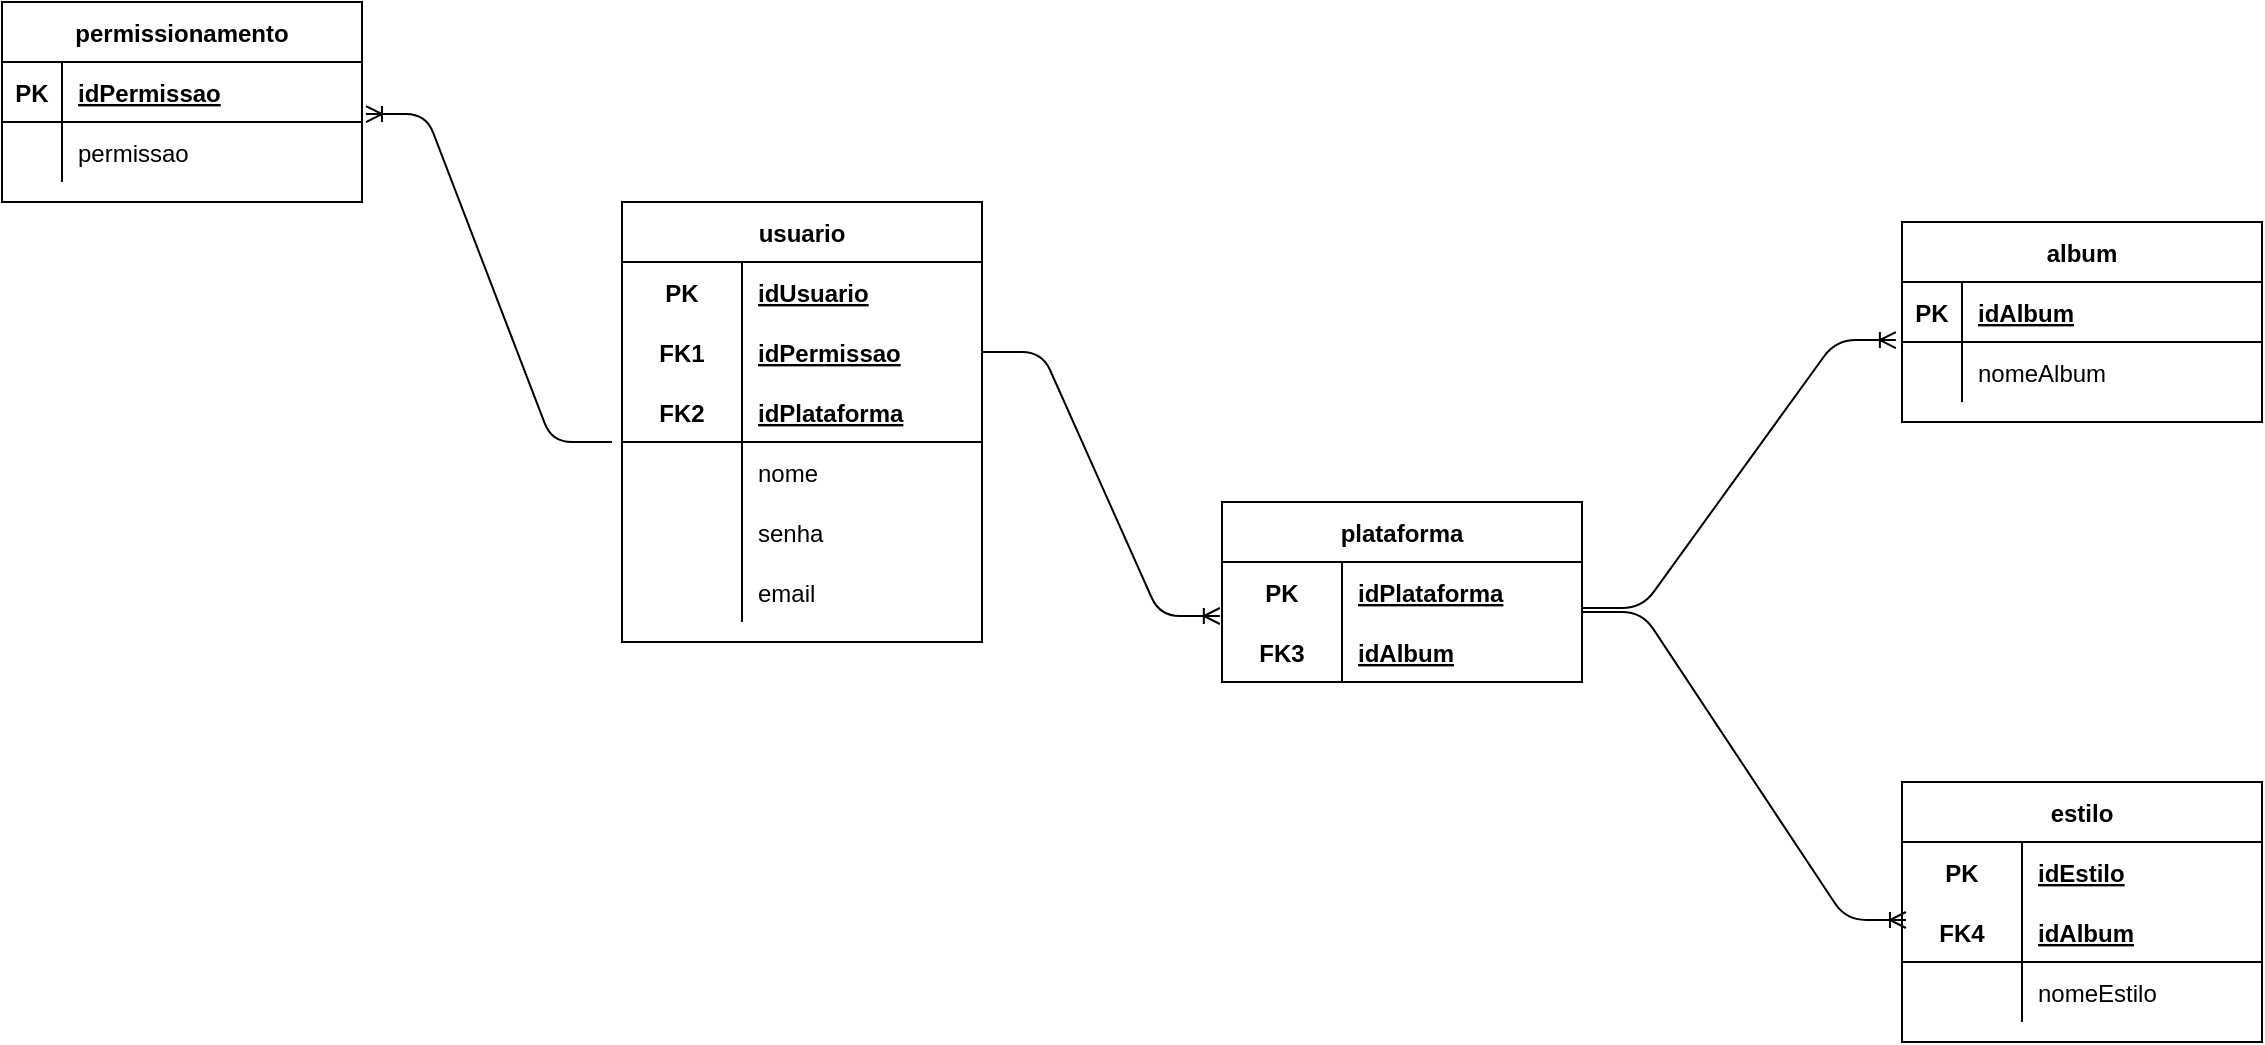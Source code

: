 <mxfile version="14.9.5" type="google"><diagram id="TOGCYDcmTYNpxr7yCxp5" name="Page-1"><mxGraphModel dx="2208" dy="764" grid="1" gridSize="10" guides="1" tooltips="1" connect="1" arrows="1" fold="1" page="1" pageScale="1" pageWidth="827" pageHeight="1169" math="0" shadow="0"><root><mxCell id="0"/><mxCell id="1" parent="0"/><mxCell id="i9k6ZY2T798Q9DZWqqRR-5" value="usuario" style="shape=table;startSize=30;container=1;collapsible=1;childLayout=tableLayout;fixedRows=1;rowLines=0;fontStyle=1;align=center;resizeLast=1;" vertex="1" parent="1"><mxGeometry x="20" y="140" width="180" height="220" as="geometry"/></mxCell><mxCell id="i9k6ZY2T798Q9DZWqqRR-6" value="" style="shape=partialRectangle;collapsible=0;dropTarget=0;pointerEvents=0;fillColor=none;top=0;left=0;bottom=0;right=0;points=[[0,0.5],[1,0.5]];portConstraint=eastwest;" vertex="1" parent="i9k6ZY2T798Q9DZWqqRR-5"><mxGeometry y="30" width="180" height="30" as="geometry"/></mxCell><mxCell id="i9k6ZY2T798Q9DZWqqRR-7" value="PK" style="shape=partialRectangle;connectable=0;fillColor=none;top=0;left=0;bottom=0;right=0;fontStyle=1;overflow=hidden;" vertex="1" parent="i9k6ZY2T798Q9DZWqqRR-6"><mxGeometry width="60" height="30" as="geometry"/></mxCell><mxCell id="i9k6ZY2T798Q9DZWqqRR-8" value="idUsuario" style="shape=partialRectangle;connectable=0;fillColor=none;top=0;left=0;bottom=0;right=0;align=left;spacingLeft=6;fontStyle=5;overflow=hidden;" vertex="1" parent="i9k6ZY2T798Q9DZWqqRR-6"><mxGeometry x="60" width="120" height="30" as="geometry"/></mxCell><mxCell id="i9k6ZY2T798Q9DZWqqRR-40" value="" style="shape=partialRectangle;collapsible=0;dropTarget=0;pointerEvents=0;fillColor=none;top=0;left=0;bottom=0;right=0;points=[[0,0.5],[1,0.5]];portConstraint=eastwest;" vertex="1" parent="i9k6ZY2T798Q9DZWqqRR-5"><mxGeometry y="60" width="180" height="30" as="geometry"/></mxCell><mxCell id="i9k6ZY2T798Q9DZWqqRR-41" value="FK1" style="shape=partialRectangle;connectable=0;fillColor=none;top=0;left=0;bottom=0;right=0;fontStyle=1;overflow=hidden;" vertex="1" parent="i9k6ZY2T798Q9DZWqqRR-40"><mxGeometry width="60" height="30" as="geometry"/></mxCell><mxCell id="i9k6ZY2T798Q9DZWqqRR-42" value="idPermissao" style="shape=partialRectangle;connectable=0;fillColor=none;top=0;left=0;bottom=0;right=0;align=left;spacingLeft=6;fontStyle=5;overflow=hidden;" vertex="1" parent="i9k6ZY2T798Q9DZWqqRR-40"><mxGeometry x="60" width="120" height="30" as="geometry"/></mxCell><mxCell id="i9k6ZY2T798Q9DZWqqRR-43" value="" style="shape=partialRectangle;collapsible=0;dropTarget=0;pointerEvents=0;fillColor=none;top=0;left=0;bottom=1;right=0;points=[[0,0.5],[1,0.5]];portConstraint=eastwest;" vertex="1" parent="i9k6ZY2T798Q9DZWqqRR-5"><mxGeometry y="90" width="180" height="30" as="geometry"/></mxCell><mxCell id="i9k6ZY2T798Q9DZWqqRR-44" value="FK2" style="shape=partialRectangle;connectable=0;fillColor=none;top=0;left=0;bottom=0;right=0;fontStyle=1;overflow=hidden;" vertex="1" parent="i9k6ZY2T798Q9DZWqqRR-43"><mxGeometry width="60" height="30" as="geometry"/></mxCell><mxCell id="i9k6ZY2T798Q9DZWqqRR-45" value="idPlataforma" style="shape=partialRectangle;connectable=0;fillColor=none;top=0;left=0;bottom=0;right=0;align=left;spacingLeft=6;fontStyle=5;overflow=hidden;" vertex="1" parent="i9k6ZY2T798Q9DZWqqRR-43"><mxGeometry x="60" width="120" height="30" as="geometry"/></mxCell><mxCell id="i9k6ZY2T798Q9DZWqqRR-46" value="" style="shape=partialRectangle;collapsible=0;dropTarget=0;pointerEvents=0;fillColor=none;top=0;left=0;bottom=0;right=0;points=[[0,0.5],[1,0.5]];portConstraint=eastwest;" vertex="1" parent="i9k6ZY2T798Q9DZWqqRR-5"><mxGeometry y="120" width="180" height="30" as="geometry"/></mxCell><mxCell id="i9k6ZY2T798Q9DZWqqRR-47" value="" style="shape=partialRectangle;connectable=0;fillColor=none;top=0;left=0;bottom=0;right=0;editable=1;overflow=hidden;" vertex="1" parent="i9k6ZY2T798Q9DZWqqRR-46"><mxGeometry width="60" height="30" as="geometry"/></mxCell><mxCell id="i9k6ZY2T798Q9DZWqqRR-48" value="nome" style="shape=partialRectangle;connectable=0;fillColor=none;top=0;left=0;bottom=0;right=0;align=left;spacingLeft=6;overflow=hidden;" vertex="1" parent="i9k6ZY2T798Q9DZWqqRR-46"><mxGeometry x="60" width="120" height="30" as="geometry"/></mxCell><mxCell id="i9k6ZY2T798Q9DZWqqRR-49" value="" style="shape=partialRectangle;collapsible=0;dropTarget=0;pointerEvents=0;fillColor=none;top=0;left=0;bottom=0;right=0;points=[[0,0.5],[1,0.5]];portConstraint=eastwest;" vertex="1" parent="i9k6ZY2T798Q9DZWqqRR-5"><mxGeometry y="150" width="180" height="30" as="geometry"/></mxCell><mxCell id="i9k6ZY2T798Q9DZWqqRR-50" value="" style="shape=partialRectangle;connectable=0;fillColor=none;top=0;left=0;bottom=0;right=0;editable=1;overflow=hidden;" vertex="1" parent="i9k6ZY2T798Q9DZWqqRR-49"><mxGeometry width="60" height="30" as="geometry"/></mxCell><mxCell id="i9k6ZY2T798Q9DZWqqRR-51" value="senha" style="shape=partialRectangle;connectable=0;fillColor=none;top=0;left=0;bottom=0;right=0;align=left;spacingLeft=6;overflow=hidden;" vertex="1" parent="i9k6ZY2T798Q9DZWqqRR-49"><mxGeometry x="60" width="120" height="30" as="geometry"/></mxCell><mxCell id="i9k6ZY2T798Q9DZWqqRR-52" value="" style="shape=partialRectangle;collapsible=0;dropTarget=0;pointerEvents=0;fillColor=none;top=0;left=0;bottom=0;right=0;points=[[0,0.5],[1,0.5]];portConstraint=eastwest;" vertex="1" parent="i9k6ZY2T798Q9DZWqqRR-5"><mxGeometry y="180" width="180" height="30" as="geometry"/></mxCell><mxCell id="i9k6ZY2T798Q9DZWqqRR-53" value="" style="shape=partialRectangle;connectable=0;fillColor=none;top=0;left=0;bottom=0;right=0;editable=1;overflow=hidden;" vertex="1" parent="i9k6ZY2T798Q9DZWqqRR-52"><mxGeometry width="60" height="30" as="geometry"/></mxCell><mxCell id="i9k6ZY2T798Q9DZWqqRR-54" value="email" style="shape=partialRectangle;connectable=0;fillColor=none;top=0;left=0;bottom=0;right=0;align=left;spacingLeft=6;overflow=hidden;" vertex="1" parent="i9k6ZY2T798Q9DZWqqRR-52"><mxGeometry x="60" width="120" height="30" as="geometry"/></mxCell><mxCell id="i9k6ZY2T798Q9DZWqqRR-68" value="plataforma" style="shape=table;startSize=30;container=1;collapsible=1;childLayout=tableLayout;fixedRows=1;rowLines=0;fontStyle=1;align=center;resizeLast=1;" vertex="1" parent="1"><mxGeometry x="320" y="290" width="180" height="90" as="geometry"/></mxCell><mxCell id="i9k6ZY2T798Q9DZWqqRR-69" value="" style="shape=partialRectangle;collapsible=0;dropTarget=0;pointerEvents=0;fillColor=none;top=0;left=0;bottom=0;right=0;points=[[0,0.5],[1,0.5]];portConstraint=eastwest;" vertex="1" parent="i9k6ZY2T798Q9DZWqqRR-68"><mxGeometry y="30" width="180" height="30" as="geometry"/></mxCell><mxCell id="i9k6ZY2T798Q9DZWqqRR-70" value="PK" style="shape=partialRectangle;connectable=0;fillColor=none;top=0;left=0;bottom=0;right=0;fontStyle=1;overflow=hidden;" vertex="1" parent="i9k6ZY2T798Q9DZWqqRR-69"><mxGeometry width="60" height="30" as="geometry"/></mxCell><mxCell id="i9k6ZY2T798Q9DZWqqRR-71" value="idPlataforma" style="shape=partialRectangle;connectable=0;fillColor=none;top=0;left=0;bottom=0;right=0;align=left;spacingLeft=6;fontStyle=5;overflow=hidden;" vertex="1" parent="i9k6ZY2T798Q9DZWqqRR-69"><mxGeometry x="60" width="120" height="30" as="geometry"/></mxCell><mxCell id="i9k6ZY2T798Q9DZWqqRR-72" value="" style="shape=partialRectangle;collapsible=0;dropTarget=0;pointerEvents=0;fillColor=none;top=0;left=0;bottom=1;right=0;points=[[0,0.5],[1,0.5]];portConstraint=eastwest;" vertex="1" parent="i9k6ZY2T798Q9DZWqqRR-68"><mxGeometry y="60" width="180" height="30" as="geometry"/></mxCell><mxCell id="i9k6ZY2T798Q9DZWqqRR-73" value="FK3" style="shape=partialRectangle;connectable=0;fillColor=none;top=0;left=0;bottom=0;right=0;fontStyle=1;overflow=hidden;" vertex="1" parent="i9k6ZY2T798Q9DZWqqRR-72"><mxGeometry width="60" height="30" as="geometry"/></mxCell><mxCell id="i9k6ZY2T798Q9DZWqqRR-74" value="idAlbum" style="shape=partialRectangle;connectable=0;fillColor=none;top=0;left=0;bottom=0;right=0;align=left;spacingLeft=6;fontStyle=5;overflow=hidden;" vertex="1" parent="i9k6ZY2T798Q9DZWqqRR-72"><mxGeometry x="60" width="120" height="30" as="geometry"/></mxCell><mxCell id="i9k6ZY2T798Q9DZWqqRR-94" value="permissionamento" style="shape=table;startSize=30;container=1;collapsible=1;childLayout=tableLayout;fixedRows=1;rowLines=0;fontStyle=1;align=center;resizeLast=1;" vertex="1" parent="1"><mxGeometry x="-290" y="40" width="180" height="100" as="geometry"/></mxCell><mxCell id="i9k6ZY2T798Q9DZWqqRR-95" value="" style="shape=partialRectangle;collapsible=0;dropTarget=0;pointerEvents=0;fillColor=none;top=0;left=0;bottom=1;right=0;points=[[0,0.5],[1,0.5]];portConstraint=eastwest;" vertex="1" parent="i9k6ZY2T798Q9DZWqqRR-94"><mxGeometry y="30" width="180" height="30" as="geometry"/></mxCell><mxCell id="i9k6ZY2T798Q9DZWqqRR-96" value="PK" style="shape=partialRectangle;connectable=0;fillColor=none;top=0;left=0;bottom=0;right=0;fontStyle=1;overflow=hidden;" vertex="1" parent="i9k6ZY2T798Q9DZWqqRR-95"><mxGeometry width="30" height="30" as="geometry"/></mxCell><mxCell id="i9k6ZY2T798Q9DZWqqRR-97" value="idPermissao" style="shape=partialRectangle;connectable=0;fillColor=none;top=0;left=0;bottom=0;right=0;align=left;spacingLeft=6;fontStyle=5;overflow=hidden;" vertex="1" parent="i9k6ZY2T798Q9DZWqqRR-95"><mxGeometry x="30" width="150" height="30" as="geometry"/></mxCell><mxCell id="i9k6ZY2T798Q9DZWqqRR-98" value="" style="shape=partialRectangle;collapsible=0;dropTarget=0;pointerEvents=0;fillColor=none;top=0;left=0;bottom=0;right=0;points=[[0,0.5],[1,0.5]];portConstraint=eastwest;" vertex="1" parent="i9k6ZY2T798Q9DZWqqRR-94"><mxGeometry y="60" width="180" height="30" as="geometry"/></mxCell><mxCell id="i9k6ZY2T798Q9DZWqqRR-99" value="" style="shape=partialRectangle;connectable=0;fillColor=none;top=0;left=0;bottom=0;right=0;editable=1;overflow=hidden;" vertex="1" parent="i9k6ZY2T798Q9DZWqqRR-98"><mxGeometry width="30" height="30" as="geometry"/></mxCell><mxCell id="i9k6ZY2T798Q9DZWqqRR-100" value="permissao" style="shape=partialRectangle;connectable=0;fillColor=none;top=0;left=0;bottom=0;right=0;align=left;spacingLeft=6;overflow=hidden;" vertex="1" parent="i9k6ZY2T798Q9DZWqqRR-98"><mxGeometry x="30" width="150" height="30" as="geometry"/></mxCell><mxCell id="i9k6ZY2T798Q9DZWqqRR-107" value="estilo" style="shape=table;startSize=30;container=1;collapsible=1;childLayout=tableLayout;fixedRows=1;rowLines=0;fontStyle=1;align=center;resizeLast=1;" vertex="1" parent="1"><mxGeometry x="660" y="430" width="180" height="130" as="geometry"/></mxCell><mxCell id="i9k6ZY2T798Q9DZWqqRR-108" value="" style="shape=partialRectangle;collapsible=0;dropTarget=0;pointerEvents=0;fillColor=none;top=0;left=0;bottom=0;right=0;points=[[0,0.5],[1,0.5]];portConstraint=eastwest;" vertex="1" parent="i9k6ZY2T798Q9DZWqqRR-107"><mxGeometry y="30" width="180" height="30" as="geometry"/></mxCell><mxCell id="i9k6ZY2T798Q9DZWqqRR-109" value="PK" style="shape=partialRectangle;connectable=0;fillColor=none;top=0;left=0;bottom=0;right=0;fontStyle=1;overflow=hidden;" vertex="1" parent="i9k6ZY2T798Q9DZWqqRR-108"><mxGeometry width="60" height="30" as="geometry"/></mxCell><mxCell id="i9k6ZY2T798Q9DZWqqRR-110" value="idEstilo" style="shape=partialRectangle;connectable=0;fillColor=none;top=0;left=0;bottom=0;right=0;align=left;spacingLeft=6;fontStyle=5;overflow=hidden;" vertex="1" parent="i9k6ZY2T798Q9DZWqqRR-108"><mxGeometry x="60" width="120" height="30" as="geometry"/></mxCell><mxCell id="i9k6ZY2T798Q9DZWqqRR-111" value="" style="shape=partialRectangle;collapsible=0;dropTarget=0;pointerEvents=0;fillColor=none;top=0;left=0;bottom=1;right=0;points=[[0,0.5],[1,0.5]];portConstraint=eastwest;" vertex="1" parent="i9k6ZY2T798Q9DZWqqRR-107"><mxGeometry y="60" width="180" height="30" as="geometry"/></mxCell><mxCell id="i9k6ZY2T798Q9DZWqqRR-112" value="FK4" style="shape=partialRectangle;connectable=0;fillColor=none;top=0;left=0;bottom=0;right=0;fontStyle=1;overflow=hidden;" vertex="1" parent="i9k6ZY2T798Q9DZWqqRR-111"><mxGeometry width="60" height="30" as="geometry"/></mxCell><mxCell id="i9k6ZY2T798Q9DZWqqRR-113" value="idAlbum" style="shape=partialRectangle;connectable=0;fillColor=none;top=0;left=0;bottom=0;right=0;align=left;spacingLeft=6;fontStyle=5;overflow=hidden;" vertex="1" parent="i9k6ZY2T798Q9DZWqqRR-111"><mxGeometry x="60" width="120" height="30" as="geometry"/></mxCell><mxCell id="i9k6ZY2T798Q9DZWqqRR-114" value="" style="shape=partialRectangle;collapsible=0;dropTarget=0;pointerEvents=0;fillColor=none;top=0;left=0;bottom=0;right=0;points=[[0,0.5],[1,0.5]];portConstraint=eastwest;" vertex="1" parent="i9k6ZY2T798Q9DZWqqRR-107"><mxGeometry y="90" width="180" height="30" as="geometry"/></mxCell><mxCell id="i9k6ZY2T798Q9DZWqqRR-115" value="" style="shape=partialRectangle;connectable=0;fillColor=none;top=0;left=0;bottom=0;right=0;editable=1;overflow=hidden;" vertex="1" parent="i9k6ZY2T798Q9DZWqqRR-114"><mxGeometry width="60" height="30" as="geometry"/></mxCell><mxCell id="i9k6ZY2T798Q9DZWqqRR-116" value="nomeEstilo" style="shape=partialRectangle;connectable=0;fillColor=none;top=0;left=0;bottom=0;right=0;align=left;spacingLeft=6;overflow=hidden;" vertex="1" parent="i9k6ZY2T798Q9DZWqqRR-114"><mxGeometry x="60" width="120" height="30" as="geometry"/></mxCell><mxCell id="i9k6ZY2T798Q9DZWqqRR-120" value="album" style="shape=table;startSize=30;container=1;collapsible=1;childLayout=tableLayout;fixedRows=1;rowLines=0;fontStyle=1;align=center;resizeLast=1;" vertex="1" parent="1"><mxGeometry x="660" y="150" width="180" height="100" as="geometry"/></mxCell><mxCell id="i9k6ZY2T798Q9DZWqqRR-121" value="" style="shape=partialRectangle;collapsible=0;dropTarget=0;pointerEvents=0;fillColor=none;top=0;left=0;bottom=1;right=0;points=[[0,0.5],[1,0.5]];portConstraint=eastwest;" vertex="1" parent="i9k6ZY2T798Q9DZWqqRR-120"><mxGeometry y="30" width="180" height="30" as="geometry"/></mxCell><mxCell id="i9k6ZY2T798Q9DZWqqRR-122" value="PK" style="shape=partialRectangle;connectable=0;fillColor=none;top=0;left=0;bottom=0;right=0;fontStyle=1;overflow=hidden;" vertex="1" parent="i9k6ZY2T798Q9DZWqqRR-121"><mxGeometry width="30" height="30" as="geometry"/></mxCell><mxCell id="i9k6ZY2T798Q9DZWqqRR-123" value="idAlbum" style="shape=partialRectangle;connectable=0;fillColor=none;top=0;left=0;bottom=0;right=0;align=left;spacingLeft=6;fontStyle=5;overflow=hidden;" vertex="1" parent="i9k6ZY2T798Q9DZWqqRR-121"><mxGeometry x="30" width="150" height="30" as="geometry"/></mxCell><mxCell id="i9k6ZY2T798Q9DZWqqRR-124" value="" style="shape=partialRectangle;collapsible=0;dropTarget=0;pointerEvents=0;fillColor=none;top=0;left=0;bottom=0;right=0;points=[[0,0.5],[1,0.5]];portConstraint=eastwest;" vertex="1" parent="i9k6ZY2T798Q9DZWqqRR-120"><mxGeometry y="60" width="180" height="30" as="geometry"/></mxCell><mxCell id="i9k6ZY2T798Q9DZWqqRR-125" value="" style="shape=partialRectangle;connectable=0;fillColor=none;top=0;left=0;bottom=0;right=0;editable=1;overflow=hidden;" vertex="1" parent="i9k6ZY2T798Q9DZWqqRR-124"><mxGeometry width="30" height="30" as="geometry"/></mxCell><mxCell id="i9k6ZY2T798Q9DZWqqRR-126" value="nomeAlbum" style="shape=partialRectangle;connectable=0;fillColor=none;top=0;left=0;bottom=0;right=0;align=left;spacingLeft=6;overflow=hidden;" vertex="1" parent="i9k6ZY2T798Q9DZWqqRR-124"><mxGeometry x="30" width="150" height="30" as="geometry"/></mxCell><mxCell id="i9k6ZY2T798Q9DZWqqRR-136" value="" style="edgeStyle=entityRelationEdgeStyle;fontSize=12;html=1;endArrow=ERoneToMany;entryX=1.011;entryY=-0.133;entryDx=0;entryDy=0;entryPerimeter=0;exitX=-0.028;exitY=0;exitDx=0;exitDy=0;exitPerimeter=0;" edge="1" parent="1" source="i9k6ZY2T798Q9DZWqqRR-46" target="i9k6ZY2T798Q9DZWqqRR-98"><mxGeometry width="100" height="100" relative="1" as="geometry"><mxPoint x="-250" y="400" as="sourcePoint"/><mxPoint x="-150" y="300" as="targetPoint"/></mxGeometry></mxCell><mxCell id="i9k6ZY2T798Q9DZWqqRR-137" value="" style="edgeStyle=entityRelationEdgeStyle;fontSize=12;html=1;endArrow=ERoneToMany;entryX=-0.006;entryY=-0.1;entryDx=0;entryDy=0;entryPerimeter=0;exitX=1;exitY=0.5;exitDx=0;exitDy=0;" edge="1" parent="1" source="i9k6ZY2T798Q9DZWqqRR-40" target="i9k6ZY2T798Q9DZWqqRR-72"><mxGeometry width="100" height="100" relative="1" as="geometry"><mxPoint x="470" y="400" as="sourcePoint"/><mxPoint x="570" y="300" as="targetPoint"/></mxGeometry></mxCell><mxCell id="i9k6ZY2T798Q9DZWqqRR-138" value="" style="edgeStyle=entityRelationEdgeStyle;fontSize=12;html=1;endArrow=ERoneToMany;exitX=1;exitY=0.767;exitDx=0;exitDy=0;exitPerimeter=0;entryX=-0.017;entryY=-0.033;entryDx=0;entryDy=0;entryPerimeter=0;" edge="1" parent="1" source="i9k6ZY2T798Q9DZWqqRR-69" target="i9k6ZY2T798Q9DZWqqRR-124"><mxGeometry width="100" height="100" relative="1" as="geometry"><mxPoint x="480" y="310" as="sourcePoint"/><mxPoint x="570" y="210" as="targetPoint"/></mxGeometry></mxCell><mxCell id="i9k6ZY2T798Q9DZWqqRR-139" value="" style="edgeStyle=entityRelationEdgeStyle;fontSize=12;html=1;endArrow=ERoneToMany;entryX=0.011;entryY=0.3;entryDx=0;entryDy=0;entryPerimeter=0;exitX=1;exitY=-0.167;exitDx=0;exitDy=0;exitPerimeter=0;" edge="1" parent="1" source="i9k6ZY2T798Q9DZWqqRR-72" target="i9k6ZY2T798Q9DZWqqRR-111"><mxGeometry width="100" height="100" relative="1" as="geometry"><mxPoint x="520" y="380" as="sourcePoint"/><mxPoint x="570" y="485" as="targetPoint"/></mxGeometry></mxCell></root></mxGraphModel></diagram></mxfile>